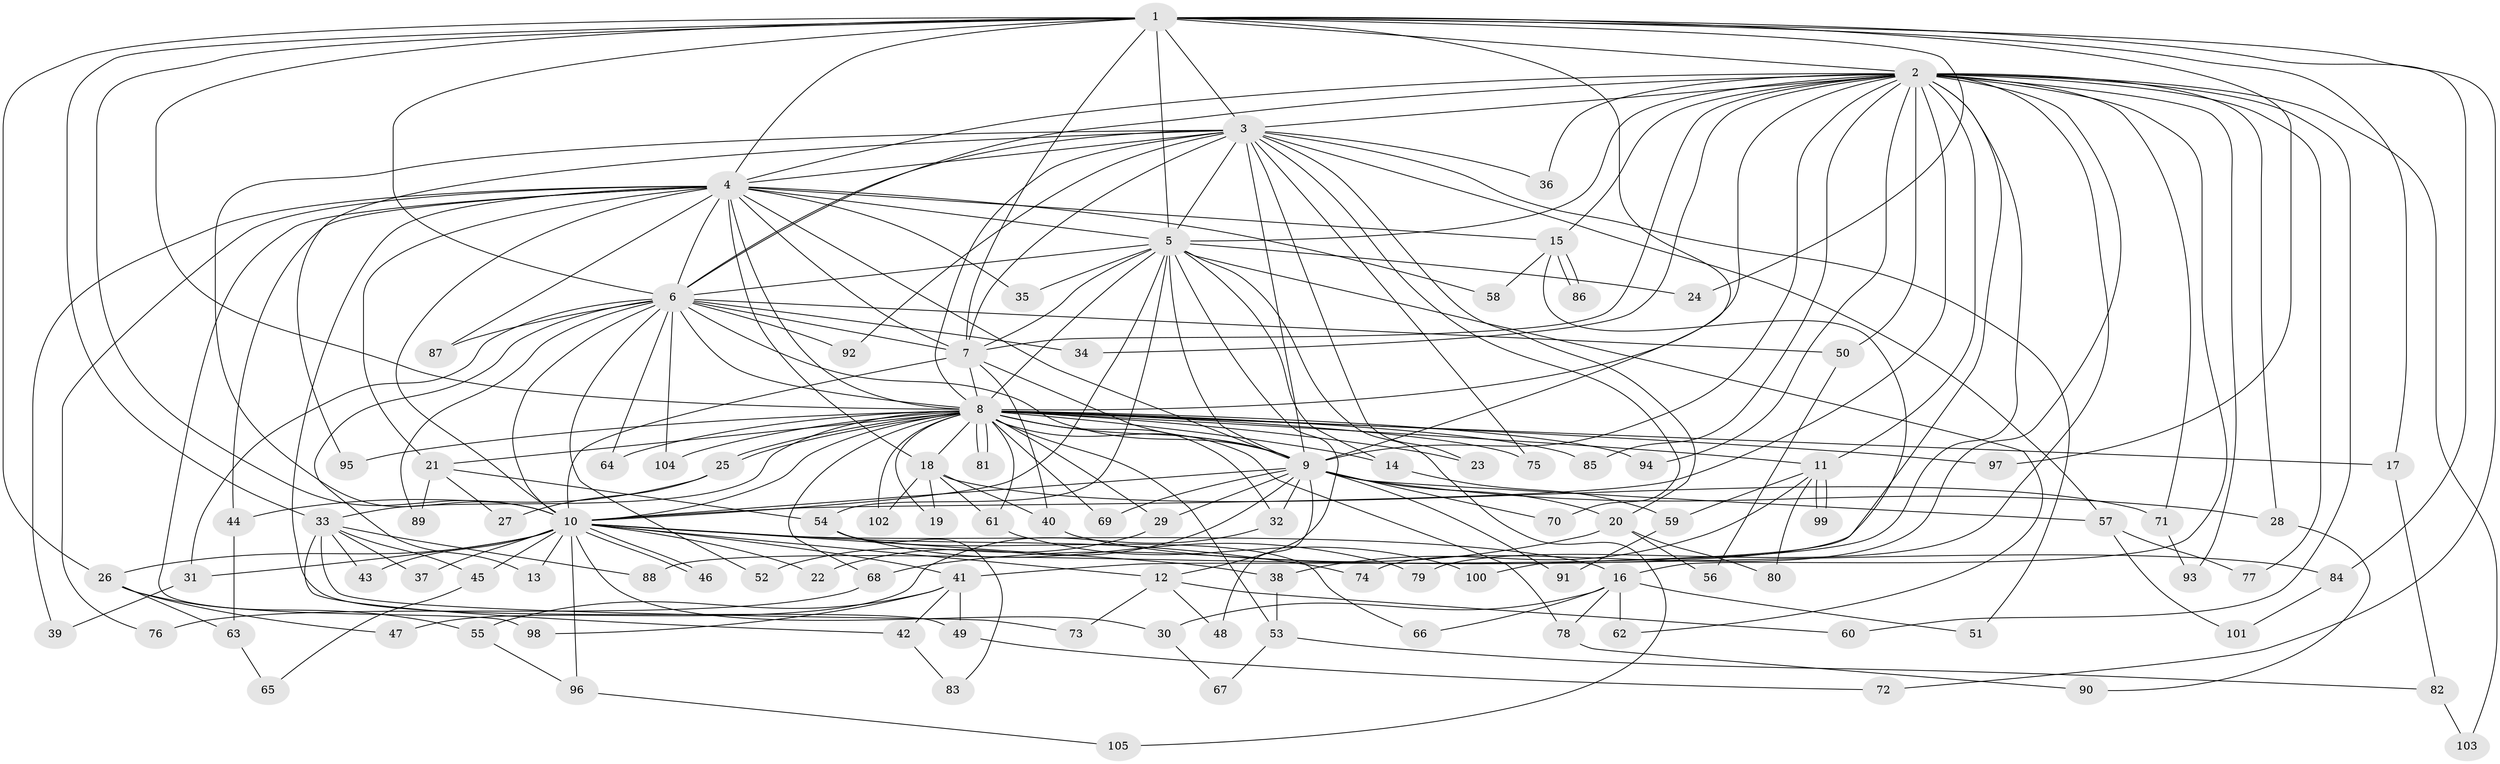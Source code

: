// coarse degree distribution, {22: 0.02531645569620253, 25: 0.012658227848101266, 15: 0.012658227848101266, 14: 0.012658227848101266, 17: 0.012658227848101266, 9: 0.02531645569620253, 35: 0.012658227848101266, 19: 0.012658227848101266, 5: 0.08860759493670886, 2: 0.4810126582278481, 3: 0.22784810126582278, 4: 0.02531645569620253, 7: 0.02531645569620253, 1: 0.02531645569620253}
// Generated by graph-tools (version 1.1) at 2025/41/03/06/25 10:41:42]
// undirected, 105 vertices, 235 edges
graph export_dot {
graph [start="1"]
  node [color=gray90,style=filled];
  1;
  2;
  3;
  4;
  5;
  6;
  7;
  8;
  9;
  10;
  11;
  12;
  13;
  14;
  15;
  16;
  17;
  18;
  19;
  20;
  21;
  22;
  23;
  24;
  25;
  26;
  27;
  28;
  29;
  30;
  31;
  32;
  33;
  34;
  35;
  36;
  37;
  38;
  39;
  40;
  41;
  42;
  43;
  44;
  45;
  46;
  47;
  48;
  49;
  50;
  51;
  52;
  53;
  54;
  55;
  56;
  57;
  58;
  59;
  60;
  61;
  62;
  63;
  64;
  65;
  66;
  67;
  68;
  69;
  70;
  71;
  72;
  73;
  74;
  75;
  76;
  77;
  78;
  79;
  80;
  81;
  82;
  83;
  84;
  85;
  86;
  87;
  88;
  89;
  90;
  91;
  92;
  93;
  94;
  95;
  96;
  97;
  98;
  99;
  100;
  101;
  102;
  103;
  104;
  105;
  1 -- 2;
  1 -- 3;
  1 -- 4;
  1 -- 5;
  1 -- 6;
  1 -- 7;
  1 -- 8;
  1 -- 9;
  1 -- 10;
  1 -- 17;
  1 -- 24;
  1 -- 26;
  1 -- 33;
  1 -- 72;
  1 -- 84;
  1 -- 97;
  2 -- 3;
  2 -- 4;
  2 -- 5;
  2 -- 6;
  2 -- 7;
  2 -- 8;
  2 -- 9;
  2 -- 10;
  2 -- 11;
  2 -- 15;
  2 -- 16;
  2 -- 28;
  2 -- 34;
  2 -- 36;
  2 -- 41;
  2 -- 50;
  2 -- 60;
  2 -- 71;
  2 -- 74;
  2 -- 77;
  2 -- 79;
  2 -- 85;
  2 -- 88;
  2 -- 93;
  2 -- 94;
  2 -- 103;
  3 -- 4;
  3 -- 5;
  3 -- 6;
  3 -- 7;
  3 -- 8;
  3 -- 9;
  3 -- 10;
  3 -- 20;
  3 -- 23;
  3 -- 36;
  3 -- 51;
  3 -- 57;
  3 -- 70;
  3 -- 75;
  3 -- 92;
  3 -- 95;
  4 -- 5;
  4 -- 6;
  4 -- 7;
  4 -- 8;
  4 -- 9;
  4 -- 10;
  4 -- 15;
  4 -- 18;
  4 -- 21;
  4 -- 35;
  4 -- 39;
  4 -- 44;
  4 -- 49;
  4 -- 58;
  4 -- 76;
  4 -- 87;
  4 -- 98;
  5 -- 6;
  5 -- 7;
  5 -- 8;
  5 -- 9;
  5 -- 10;
  5 -- 12;
  5 -- 14;
  5 -- 24;
  5 -- 35;
  5 -- 54;
  5 -- 62;
  5 -- 105;
  6 -- 7;
  6 -- 8;
  6 -- 9;
  6 -- 10;
  6 -- 13;
  6 -- 31;
  6 -- 34;
  6 -- 50;
  6 -- 52;
  6 -- 64;
  6 -- 87;
  6 -- 89;
  6 -- 92;
  6 -- 104;
  7 -- 8;
  7 -- 9;
  7 -- 10;
  7 -- 40;
  8 -- 9;
  8 -- 10;
  8 -- 11;
  8 -- 14;
  8 -- 17;
  8 -- 18;
  8 -- 19;
  8 -- 21;
  8 -- 23;
  8 -- 25;
  8 -- 25;
  8 -- 29;
  8 -- 32;
  8 -- 33;
  8 -- 53;
  8 -- 61;
  8 -- 64;
  8 -- 68;
  8 -- 69;
  8 -- 75;
  8 -- 78;
  8 -- 81;
  8 -- 81;
  8 -- 85;
  8 -- 94;
  8 -- 95;
  8 -- 97;
  8 -- 102;
  8 -- 104;
  9 -- 10;
  9 -- 20;
  9 -- 22;
  9 -- 28;
  9 -- 29;
  9 -- 32;
  9 -- 48;
  9 -- 57;
  9 -- 69;
  9 -- 70;
  9 -- 91;
  10 -- 12;
  10 -- 13;
  10 -- 16;
  10 -- 22;
  10 -- 26;
  10 -- 30;
  10 -- 31;
  10 -- 37;
  10 -- 38;
  10 -- 41;
  10 -- 43;
  10 -- 45;
  10 -- 46;
  10 -- 46;
  10 -- 74;
  10 -- 96;
  11 -- 38;
  11 -- 59;
  11 -- 80;
  11 -- 99;
  11 -- 99;
  12 -- 48;
  12 -- 60;
  12 -- 73;
  14 -- 59;
  15 -- 58;
  15 -- 86;
  15 -- 86;
  15 -- 100;
  16 -- 30;
  16 -- 51;
  16 -- 62;
  16 -- 66;
  16 -- 78;
  17 -- 82;
  18 -- 19;
  18 -- 40;
  18 -- 61;
  18 -- 71;
  18 -- 102;
  20 -- 56;
  20 -- 68;
  20 -- 80;
  21 -- 27;
  21 -- 54;
  21 -- 89;
  25 -- 27;
  25 -- 44;
  26 -- 47;
  26 -- 55;
  26 -- 63;
  28 -- 90;
  29 -- 52;
  30 -- 67;
  31 -- 39;
  32 -- 47;
  33 -- 37;
  33 -- 42;
  33 -- 43;
  33 -- 45;
  33 -- 73;
  33 -- 88;
  38 -- 53;
  40 -- 84;
  41 -- 42;
  41 -- 49;
  41 -- 55;
  41 -- 98;
  42 -- 83;
  44 -- 63;
  45 -- 65;
  49 -- 72;
  50 -- 56;
  53 -- 67;
  53 -- 82;
  54 -- 66;
  54 -- 79;
  54 -- 83;
  55 -- 96;
  57 -- 77;
  57 -- 101;
  59 -- 91;
  61 -- 100;
  63 -- 65;
  68 -- 76;
  71 -- 93;
  78 -- 90;
  82 -- 103;
  84 -- 101;
  96 -- 105;
}
